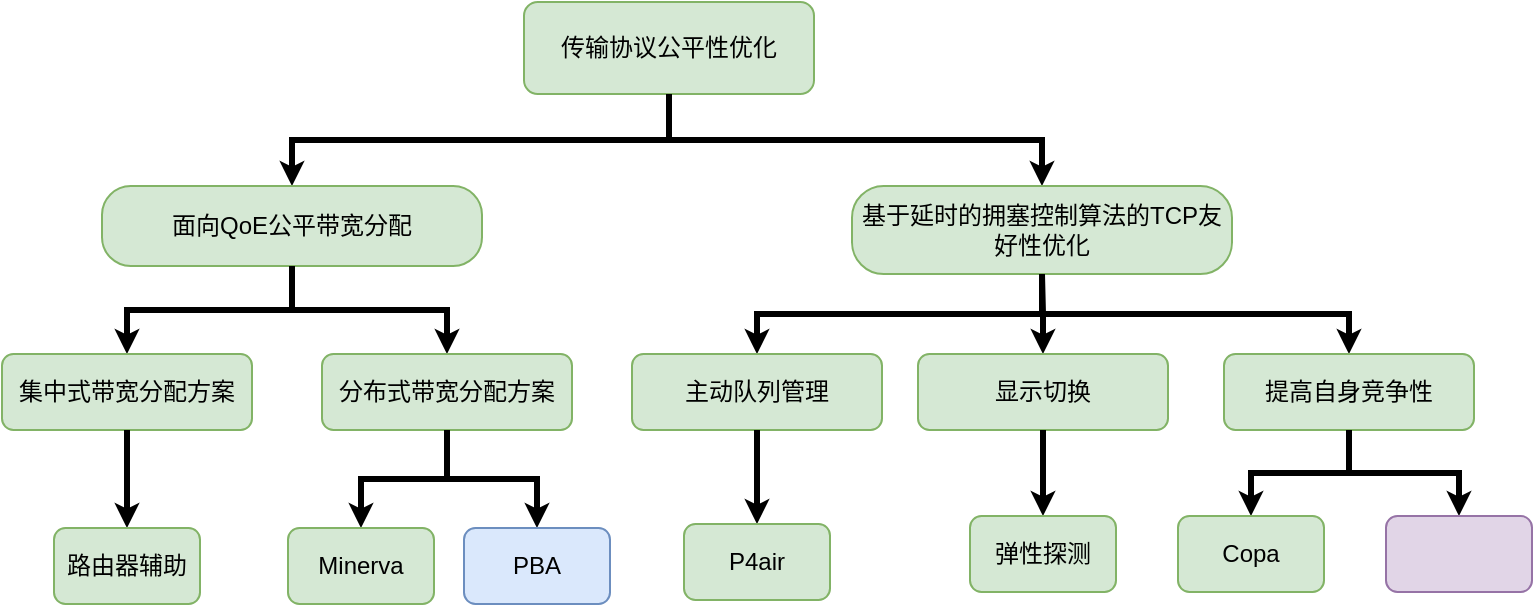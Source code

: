 <mxfile version="16.6.5" type="github">
  <diagram id="ThxzSvFDK9RwQudSGVd2" name="Page-1">
    <mxGraphModel dx="946" dy="646" grid="0" gridSize="10" guides="1" tooltips="1" connect="1" arrows="1" fold="1" page="1" pageScale="1" pageWidth="827" pageHeight="1169" math="0" shadow="0">
      <root>
        <mxCell id="0" />
        <mxCell id="1" parent="0" />
        <mxCell id="qCkdWTW4GldpyueGsAuT-7" style="edgeStyle=orthogonalEdgeStyle;rounded=0;orthogonalLoop=1;jettySize=auto;html=1;exitX=0.5;exitY=1;exitDx=0;exitDy=0;entryX=0.5;entryY=0;entryDx=0;entryDy=0;strokeWidth=3;startSize=3;endSize=3;" edge="1" parent="1" source="qCkdWTW4GldpyueGsAuT-1" target="qCkdWTW4GldpyueGsAuT-2">
          <mxGeometry relative="1" as="geometry" />
        </mxCell>
        <mxCell id="qCkdWTW4GldpyueGsAuT-1" value="传输协议公平性优化" style="rounded=1;whiteSpace=wrap;html=1;fillColor=#d5e8d4;strokeColor=#82b366;" vertex="1" parent="1">
          <mxGeometry x="347" y="195" width="145" height="46" as="geometry" />
        </mxCell>
        <mxCell id="qCkdWTW4GldpyueGsAuT-2" value="面向QoE公平带宽分配" style="rounded=1;whiteSpace=wrap;html=1;arcSize=36;fillColor=#d5e8d4;strokeColor=#82b366;" vertex="1" parent="1">
          <mxGeometry x="136" y="287" width="190" height="40" as="geometry" />
        </mxCell>
        <mxCell id="qCkdWTW4GldpyueGsAuT-10" style="edgeStyle=orthogonalEdgeStyle;rounded=0;orthogonalLoop=1;jettySize=auto;html=1;exitX=0.5;exitY=0;exitDx=0;exitDy=0;entryX=0.5;entryY=1;entryDx=0;entryDy=0;startArrow=classic;startFill=1;endArrow=none;endFill=0;strokeWidth=3;startSize=3;endSize=3;" edge="1" parent="1" source="qCkdWTW4GldpyueGsAuT-4" target="qCkdWTW4GldpyueGsAuT-2">
          <mxGeometry relative="1" as="geometry" />
        </mxCell>
        <mxCell id="qCkdWTW4GldpyueGsAuT-4" value="集中式带宽分配方案" style="rounded=1;whiteSpace=wrap;html=1;fillColor=#d5e8d4;strokeColor=#82b366;" vertex="1" parent="1">
          <mxGeometry x="86" y="371" width="125" height="38" as="geometry" />
        </mxCell>
        <mxCell id="qCkdWTW4GldpyueGsAuT-29" style="edgeStyle=orthogonalEdgeStyle;rounded=0;orthogonalLoop=1;jettySize=auto;html=1;entryX=0.5;entryY=1;entryDx=0;entryDy=0;startArrow=classic;startFill=1;endArrow=none;endFill=0;startSize=3;endSize=3;strokeWidth=3;" edge="1" parent="1" source="qCkdWTW4GldpyueGsAuT-5" target="qCkdWTW4GldpyueGsAuT-2">
          <mxGeometry relative="1" as="geometry" />
        </mxCell>
        <mxCell id="qCkdWTW4GldpyueGsAuT-5" value="分布式带宽分配方案" style="rounded=1;whiteSpace=wrap;html=1;fillColor=#d5e8d4;strokeColor=#82b366;" vertex="1" parent="1">
          <mxGeometry x="246" y="371" width="125" height="38" as="geometry" />
        </mxCell>
        <mxCell id="qCkdWTW4GldpyueGsAuT-24" style="edgeStyle=orthogonalEdgeStyle;rounded=0;orthogonalLoop=1;jettySize=auto;html=1;entryX=0.5;entryY=1;entryDx=0;entryDy=0;startArrow=classic;startFill=1;endArrow=none;endFill=0;startSize=3;endSize=3;strokeWidth=3;" edge="1" parent="1" source="qCkdWTW4GldpyueGsAuT-6" target="qCkdWTW4GldpyueGsAuT-12">
          <mxGeometry relative="1" as="geometry" />
        </mxCell>
        <mxCell id="qCkdWTW4GldpyueGsAuT-6" value="主动队列管理" style="rounded=1;whiteSpace=wrap;html=1;fillColor=#d5e8d4;strokeColor=#82b366;" vertex="1" parent="1">
          <mxGeometry x="401" y="371" width="125" height="38" as="geometry" />
        </mxCell>
        <mxCell id="qCkdWTW4GldpyueGsAuT-27" style="edgeStyle=orthogonalEdgeStyle;rounded=0;orthogonalLoop=1;jettySize=auto;html=1;exitX=0.5;exitY=0;exitDx=0;exitDy=0;entryX=0.5;entryY=1;entryDx=0;entryDy=0;startArrow=classic;startFill=1;endArrow=none;endFill=0;startSize=3;endSize=3;strokeWidth=3;" edge="1" parent="1" source="qCkdWTW4GldpyueGsAuT-12" target="qCkdWTW4GldpyueGsAuT-1">
          <mxGeometry relative="1" as="geometry" />
        </mxCell>
        <mxCell id="qCkdWTW4GldpyueGsAuT-12" value="基于延时的拥塞控制算法的TCP友好性优化" style="rounded=1;whiteSpace=wrap;html=1;arcSize=36;fillColor=#d5e8d4;strokeColor=#82b366;" vertex="1" parent="1">
          <mxGeometry x="511" y="287" width="190" height="44" as="geometry" />
        </mxCell>
        <mxCell id="qCkdWTW4GldpyueGsAuT-18" style="edgeStyle=orthogonalEdgeStyle;rounded=0;orthogonalLoop=1;jettySize=auto;html=1;entryX=0.5;entryY=1;entryDx=0;entryDy=0;startArrow=classic;startFill=1;endArrow=none;endFill=0;strokeWidth=3;startSize=3;endSize=3;" edge="1" parent="1" source="qCkdWTW4GldpyueGsAuT-13" target="qCkdWTW4GldpyueGsAuT-4">
          <mxGeometry relative="1" as="geometry" />
        </mxCell>
        <mxCell id="qCkdWTW4GldpyueGsAuT-13" value="路由器辅助" style="rounded=1;whiteSpace=wrap;html=1;fillColor=#d5e8d4;strokeColor=#82b366;" vertex="1" parent="1">
          <mxGeometry x="112" y="458" width="73" height="38" as="geometry" />
        </mxCell>
        <mxCell id="qCkdWTW4GldpyueGsAuT-16" style="edgeStyle=orthogonalEdgeStyle;rounded=0;orthogonalLoop=1;jettySize=auto;html=1;entryX=0.5;entryY=1;entryDx=0;entryDy=0;startArrow=classic;startFill=1;endArrow=none;endFill=0;strokeWidth=3;startSize=3;endSize=3;" edge="1" parent="1" source="qCkdWTW4GldpyueGsAuT-14" target="qCkdWTW4GldpyueGsAuT-5">
          <mxGeometry relative="1" as="geometry" />
        </mxCell>
        <mxCell id="qCkdWTW4GldpyueGsAuT-14" value="Minerva" style="rounded=1;whiteSpace=wrap;html=1;fillColor=#d5e8d4;strokeColor=#82b366;" vertex="1" parent="1">
          <mxGeometry x="229" y="458" width="73" height="38" as="geometry" />
        </mxCell>
        <mxCell id="qCkdWTW4GldpyueGsAuT-17" style="edgeStyle=orthogonalEdgeStyle;rounded=0;orthogonalLoop=1;jettySize=auto;html=1;entryX=0.5;entryY=1;entryDx=0;entryDy=0;startArrow=classic;startFill=1;endArrow=none;endFill=0;strokeWidth=3;startSize=3;endSize=3;" edge="1" parent="1" source="qCkdWTW4GldpyueGsAuT-15" target="qCkdWTW4GldpyueGsAuT-5">
          <mxGeometry relative="1" as="geometry" />
        </mxCell>
        <mxCell id="qCkdWTW4GldpyueGsAuT-15" value="PBA" style="rounded=1;whiteSpace=wrap;html=1;fillColor=#dae8fc;strokeColor=#6c8ebf;" vertex="1" parent="1">
          <mxGeometry x="317" y="458" width="73" height="38" as="geometry" />
        </mxCell>
        <mxCell id="qCkdWTW4GldpyueGsAuT-39" style="edgeStyle=orthogonalEdgeStyle;rounded=0;orthogonalLoop=1;jettySize=auto;html=1;entryX=0.5;entryY=1;entryDx=0;entryDy=0;startArrow=classic;startFill=1;endArrow=none;endFill=0;startSize=3;endSize=3;strokeWidth=3;" edge="1" parent="1" source="qCkdWTW4GldpyueGsAuT-22" target="qCkdWTW4GldpyueGsAuT-12">
          <mxGeometry relative="1" as="geometry" />
        </mxCell>
        <mxCell id="qCkdWTW4GldpyueGsAuT-22" value="显示切换" style="rounded=1;whiteSpace=wrap;html=1;fillColor=#d5e8d4;strokeColor=#82b366;" vertex="1" parent="1">
          <mxGeometry x="544" y="371" width="125" height="38" as="geometry" />
        </mxCell>
        <mxCell id="qCkdWTW4GldpyueGsAuT-40" style="edgeStyle=orthogonalEdgeStyle;rounded=0;orthogonalLoop=1;jettySize=auto;html=1;entryX=0.5;entryY=1;entryDx=0;entryDy=0;startArrow=classic;startFill=1;endArrow=none;endFill=0;startSize=3;endSize=3;strokeWidth=3;" edge="1" parent="1" source="qCkdWTW4GldpyueGsAuT-23" target="qCkdWTW4GldpyueGsAuT-12">
          <mxGeometry relative="1" as="geometry" />
        </mxCell>
        <mxCell id="qCkdWTW4GldpyueGsAuT-23" value="提高自身竞争性" style="rounded=1;whiteSpace=wrap;html=1;fillColor=#d5e8d4;strokeColor=#82b366;" vertex="1" parent="1">
          <mxGeometry x="697" y="371" width="125" height="38" as="geometry" />
        </mxCell>
        <mxCell id="qCkdWTW4GldpyueGsAuT-34" style="edgeStyle=orthogonalEdgeStyle;rounded=0;orthogonalLoop=1;jettySize=auto;html=1;entryX=0.5;entryY=1;entryDx=0;entryDy=0;startArrow=classic;startFill=1;endArrow=none;endFill=0;startSize=3;endSize=3;strokeWidth=3;" edge="1" parent="1" source="qCkdWTW4GldpyueGsAuT-30" target="qCkdWTW4GldpyueGsAuT-6">
          <mxGeometry relative="1" as="geometry" />
        </mxCell>
        <mxCell id="qCkdWTW4GldpyueGsAuT-30" value="P4air" style="rounded=1;whiteSpace=wrap;html=1;fillColor=#d5e8d4;strokeColor=#82b366;" vertex="1" parent="1">
          <mxGeometry x="427" y="456" width="73" height="38" as="geometry" />
        </mxCell>
        <mxCell id="qCkdWTW4GldpyueGsAuT-37" style="edgeStyle=orthogonalEdgeStyle;rounded=0;orthogonalLoop=1;jettySize=auto;html=1;entryX=0.5;entryY=1;entryDx=0;entryDy=0;startArrow=classic;startFill=1;endArrow=none;endFill=0;startSize=3;endSize=3;strokeWidth=3;" edge="1" parent="1" source="qCkdWTW4GldpyueGsAuT-31" target="qCkdWTW4GldpyueGsAuT-22">
          <mxGeometry relative="1" as="geometry" />
        </mxCell>
        <mxCell id="qCkdWTW4GldpyueGsAuT-31" value="弹性探测" style="rounded=1;whiteSpace=wrap;html=1;fillColor=#d5e8d4;strokeColor=#82b366;" vertex="1" parent="1">
          <mxGeometry x="570" y="452" width="73" height="38" as="geometry" />
        </mxCell>
        <mxCell id="qCkdWTW4GldpyueGsAuT-42" style="edgeStyle=orthogonalEdgeStyle;rounded=0;orthogonalLoop=1;jettySize=auto;html=1;entryX=0.5;entryY=1;entryDx=0;entryDy=0;startArrow=classic;startFill=1;endArrow=none;endFill=0;startSize=3;endSize=3;strokeWidth=3;" edge="1" parent="1" source="qCkdWTW4GldpyueGsAuT-32" target="qCkdWTW4GldpyueGsAuT-23">
          <mxGeometry relative="1" as="geometry" />
        </mxCell>
        <mxCell id="qCkdWTW4GldpyueGsAuT-32" value="Copa" style="rounded=1;whiteSpace=wrap;html=1;fillColor=#d5e8d4;strokeColor=#82b366;" vertex="1" parent="1">
          <mxGeometry x="674" y="452" width="73" height="38" as="geometry" />
        </mxCell>
        <mxCell id="qCkdWTW4GldpyueGsAuT-41" style="edgeStyle=orthogonalEdgeStyle;rounded=0;orthogonalLoop=1;jettySize=auto;html=1;entryX=0.5;entryY=1;entryDx=0;entryDy=0;startArrow=classic;startFill=1;endArrow=none;endFill=0;startSize=3;endSize=3;strokeWidth=3;" edge="1" parent="1" source="qCkdWTW4GldpyueGsAuT-33" target="qCkdWTW4GldpyueGsAuT-23">
          <mxGeometry relative="1" as="geometry" />
        </mxCell>
        <mxCell id="qCkdWTW4GldpyueGsAuT-33" value="" style="rounded=1;whiteSpace=wrap;html=1;fillColor=#e1d5e7;strokeColor=#9673a6;" vertex="1" parent="1">
          <mxGeometry x="778" y="452" width="73" height="38" as="geometry" />
        </mxCell>
      </root>
    </mxGraphModel>
  </diagram>
</mxfile>
